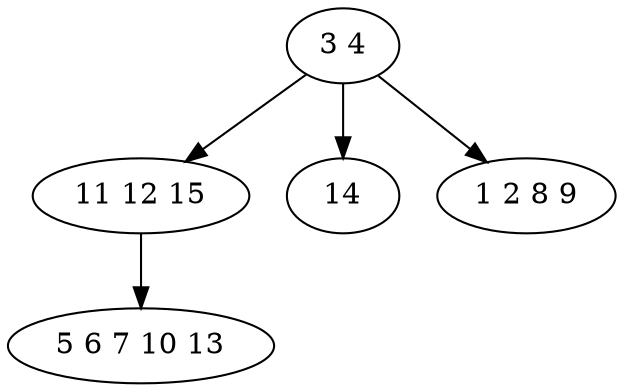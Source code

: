 digraph true_tree {
	"0" -> "1"
	"0" -> "2"
	"0" -> "3"
	"1" -> "4"
	"0" [label="3 4"];
	"1" [label="11 12 15"];
	"2" [label="14"];
	"3" [label="1 2 8 9"];
	"4" [label="5 6 7 10 13"];
}
